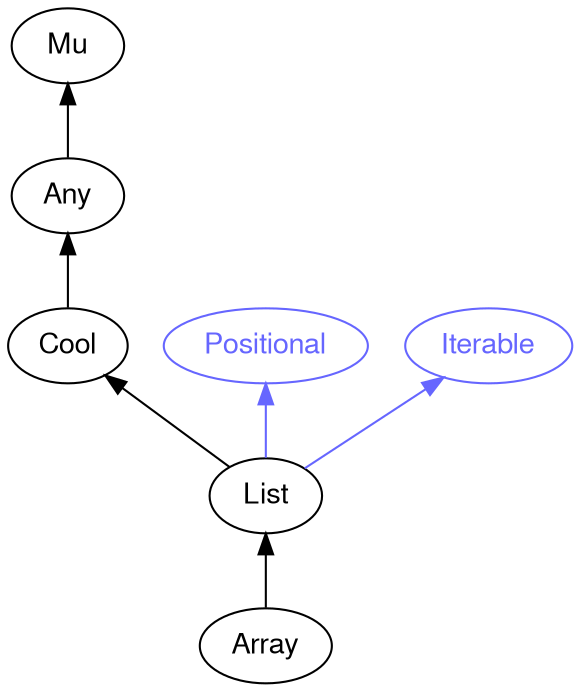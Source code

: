 digraph "perl6-type-graph" {
    rankdir=BT;
    splines=polyline;
    overlap=false; 
    graph [truecolor=true bgcolor="#FFFFFF"];
    // Types
    "Array" [color="#000000", fontcolor="#000000", href="/type/Array", fontname="FreeSans"];
    "Mu" [color="#000000", fontcolor="#000000", href="/type/Mu", fontname="FreeSans"];
    "Any" [color="#000000", fontcolor="#000000", href="/type/Any", fontname="FreeSans"];
    "Cool" [color="#000000", fontcolor="#000000", href="/type/Cool", fontname="FreeSans"];
    "Positional" [color="#6666FF", fontcolor="#6666FF", href="/type/Positional", fontname="FreeSans"];
    "Iterable" [color="#6666FF", fontcolor="#6666FF", href="/type/Iterable", fontname="FreeSans"];
    "List" [color="#000000", fontcolor="#000000", href="/type/List", fontname="FreeSans"];

    // Superclasses
    "Array" -> "List" [color="#000000"];
    "Any" -> "Mu" [color="#000000"];
    "Cool" -> "Any" [color="#000000"];
    "List" -> "Cool" [color="#000000"];

    // Roles
    "List" -> "Positional" [color="#6666FF"];
    "List" -> "Iterable" [color="#6666FF"];
}
